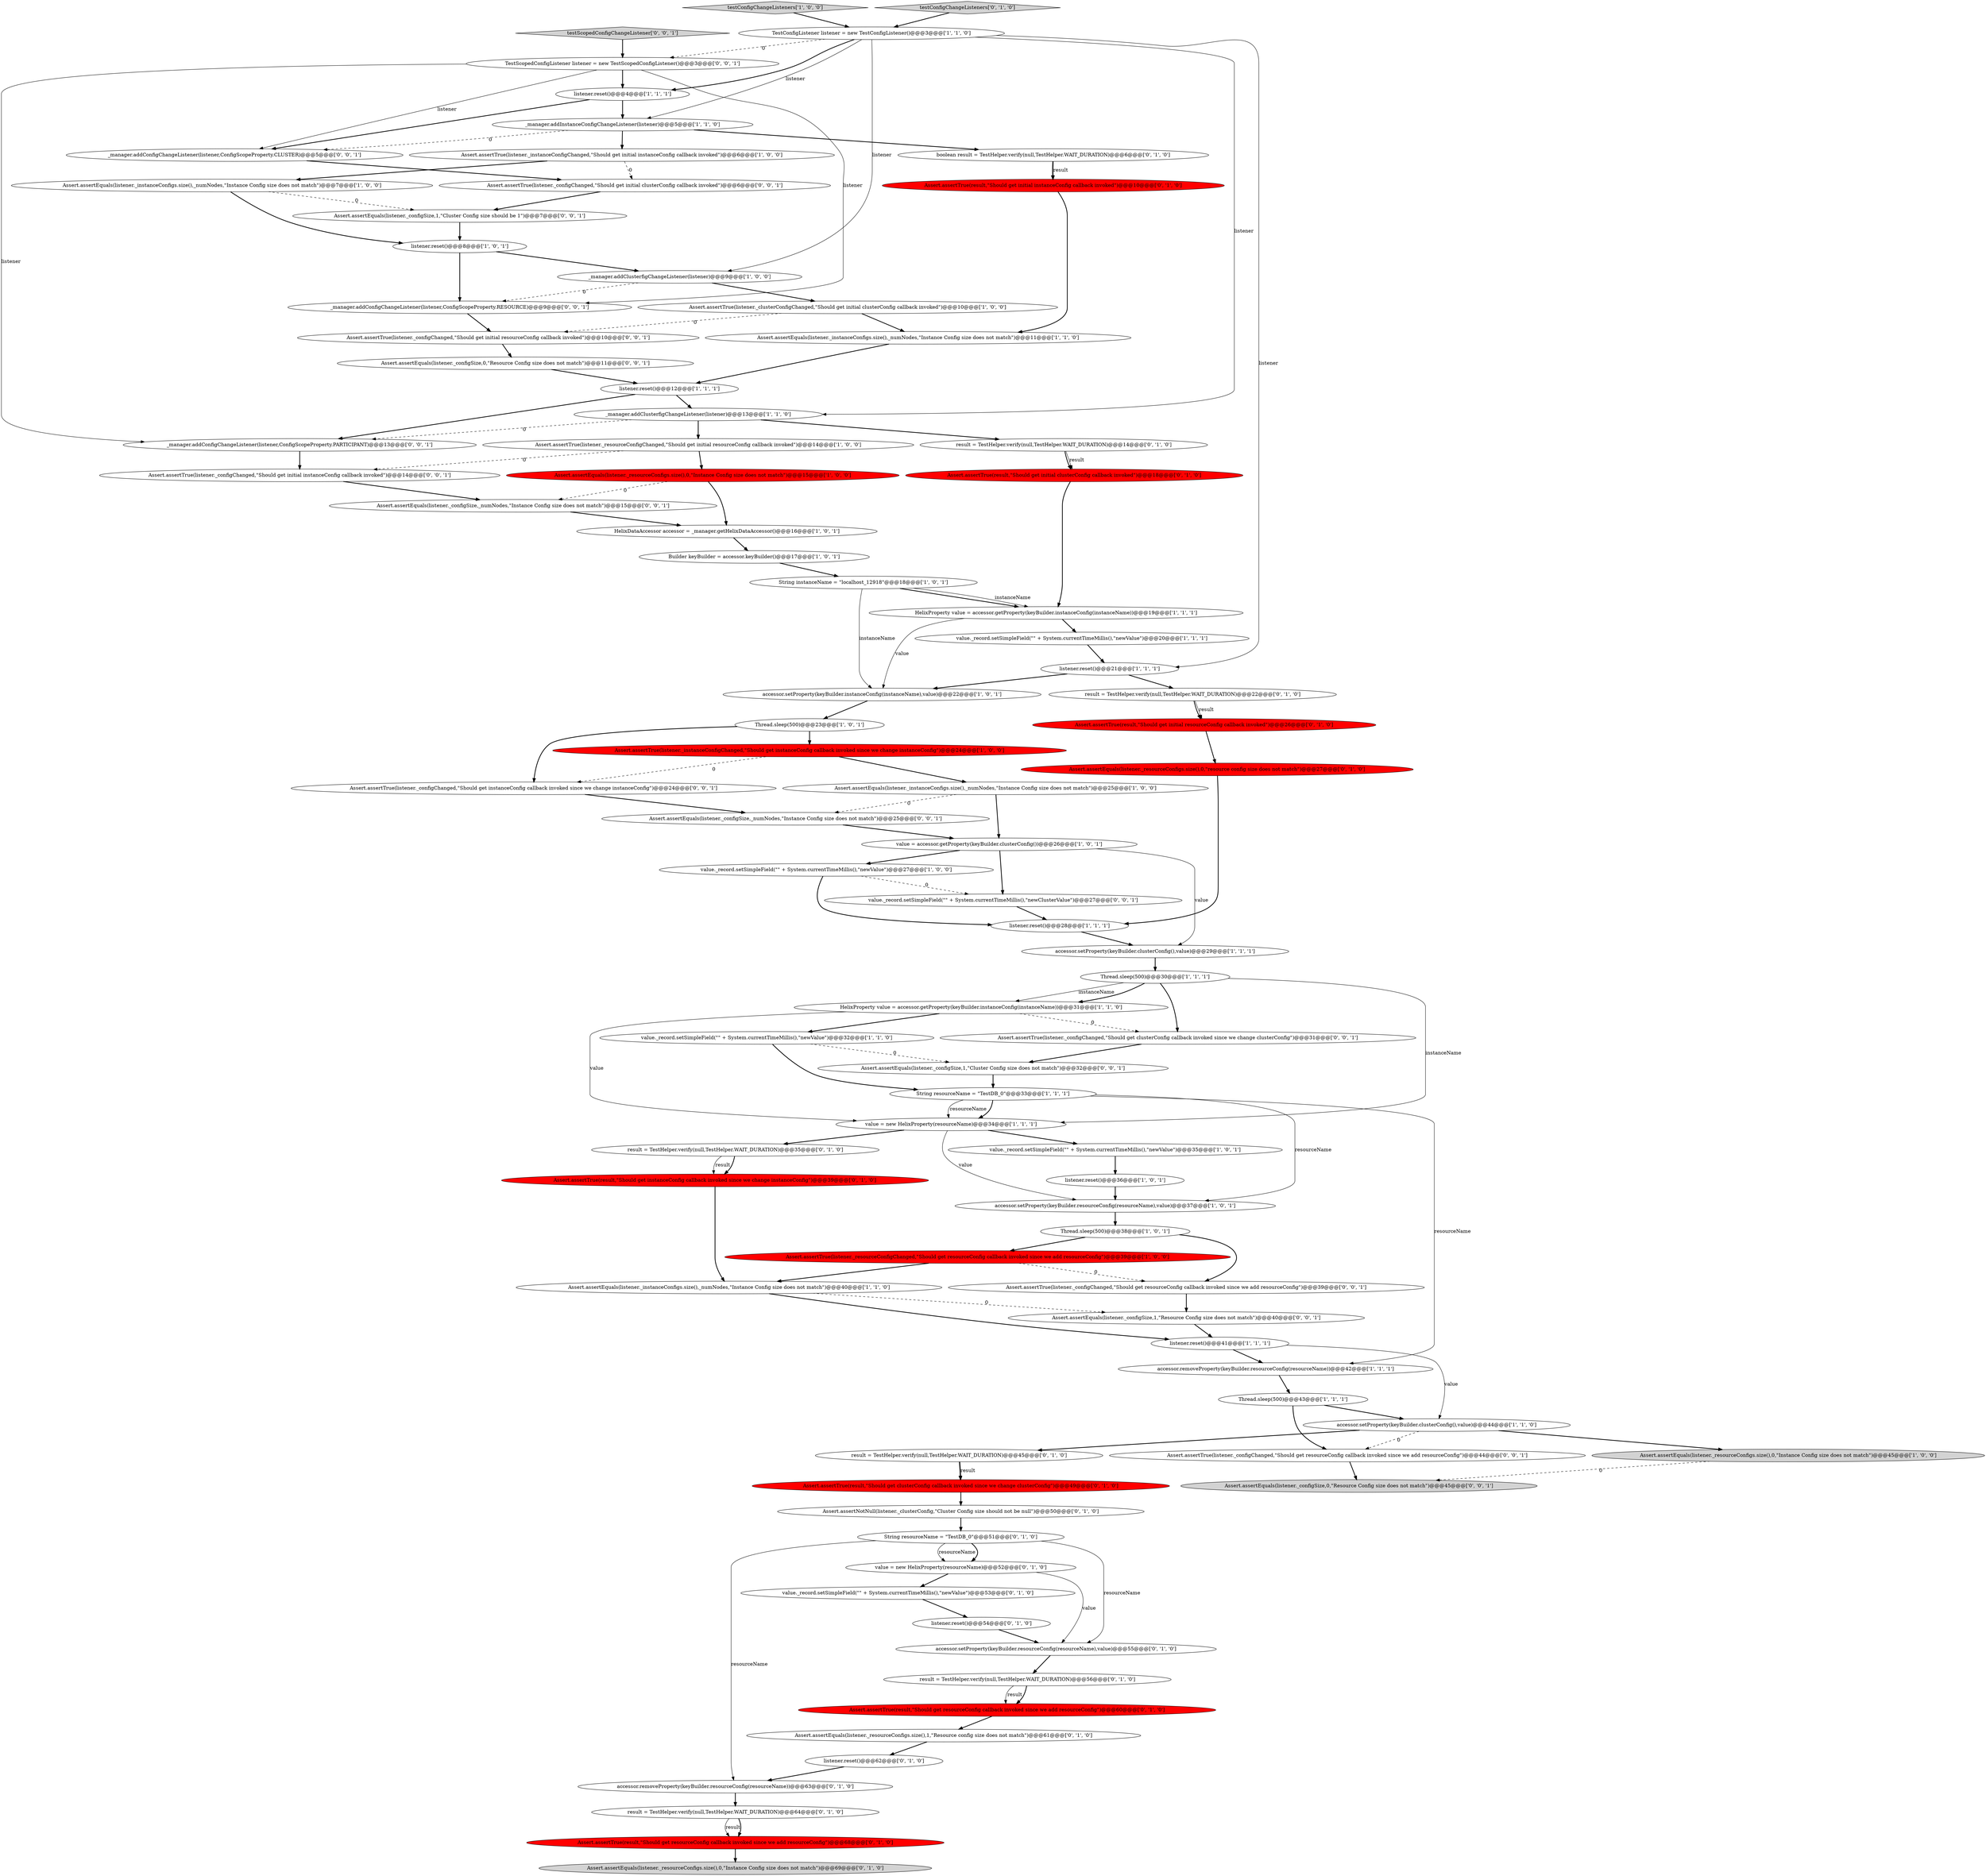 digraph {
31 [style = filled, label = "Assert.assertEquals(listener._instanceConfigs.size(),_numNodes,\"Instance Config size does not match\")@@@7@@@['1', '0', '0']", fillcolor = white, shape = ellipse image = "AAA0AAABBB1BBB"];
17 [style = filled, label = "listener.reset()@@@41@@@['1', '1', '1']", fillcolor = white, shape = ellipse image = "AAA0AAABBB1BBB"];
14 [style = filled, label = "accessor.removeProperty(keyBuilder.resourceConfig(resourceName))@@@42@@@['1', '1', '1']", fillcolor = white, shape = ellipse image = "AAA0AAABBB1BBB"];
70 [style = filled, label = "testScopedConfigChangeListener['0', '0', '1']", fillcolor = lightgray, shape = diamond image = "AAA0AAABBB3BBB"];
9 [style = filled, label = "HelixProperty value = accessor.getProperty(keyBuilder.instanceConfig(instanceName))@@@31@@@['1', '1', '0']", fillcolor = white, shape = ellipse image = "AAA0AAABBB1BBB"];
74 [style = filled, label = "Assert.assertEquals(listener._configSize,1,\"Cluster Config size should be 1\")@@@7@@@['0', '0', '1']", fillcolor = white, shape = ellipse image = "AAA0AAABBB3BBB"];
3 [style = filled, label = "Assert.assertTrue(listener._instanceConfigChanged,\"Should get instanceConfig callback invoked since we change instanceConfig\")@@@24@@@['1', '0', '0']", fillcolor = red, shape = ellipse image = "AAA1AAABBB1BBB"];
59 [style = filled, label = "String resourceName = \"TestDB_0\"@@@51@@@['0', '1', '0']", fillcolor = white, shape = ellipse image = "AAA0AAABBB2BBB"];
25 [style = filled, label = "Builder keyBuilder = accessor.keyBuilder()@@@17@@@['1', '0', '1']", fillcolor = white, shape = ellipse image = "AAA0AAABBB1BBB"];
81 [style = filled, label = "Assert.assertEquals(listener._configSize,0,\"Resource Config size does not match\")@@@11@@@['0', '0', '1']", fillcolor = white, shape = ellipse image = "AAA0AAABBB3BBB"];
45 [style = filled, label = "listener.reset()@@@54@@@['0', '1', '0']", fillcolor = white, shape = ellipse image = "AAA0AAABBB2BBB"];
7 [style = filled, label = "value = accessor.getProperty(keyBuilder.clusterConfig())@@@26@@@['1', '0', '1']", fillcolor = white, shape = ellipse image = "AAA0AAABBB1BBB"];
23 [style = filled, label = "Thread.sleep(500)@@@30@@@['1', '1', '1']", fillcolor = white, shape = ellipse image = "AAA0AAABBB1BBB"];
78 [style = filled, label = "Assert.assertEquals(listener._configSize,1,\"Resource Config size does not match\")@@@40@@@['0', '0', '1']", fillcolor = white, shape = ellipse image = "AAA0AAABBB3BBB"];
32 [style = filled, label = "listener.reset()@@@4@@@['1', '1', '1']", fillcolor = white, shape = ellipse image = "AAA0AAABBB1BBB"];
12 [style = filled, label = "Assert.assertEquals(listener._resourceConfigs.size(),0,\"Instance Config size does not match\")@@@15@@@['1', '0', '0']", fillcolor = red, shape = ellipse image = "AAA1AAABBB1BBB"];
27 [style = filled, label = "_manager.addClusterfigChangeListener(listener)@@@9@@@['1', '0', '0']", fillcolor = white, shape = ellipse image = "AAA0AAABBB1BBB"];
47 [style = filled, label = "result = TestHelper.verify(null,TestHelper.WAIT_DURATION)@@@45@@@['0', '1', '0']", fillcolor = white, shape = ellipse image = "AAA0AAABBB2BBB"];
52 [style = filled, label = "Assert.assertTrue(result,\"Should get instanceConfig callback invoked since we change instanceConfig\")@@@39@@@['0', '1', '0']", fillcolor = red, shape = ellipse image = "AAA1AAABBB2BBB"];
56 [style = filled, label = "Assert.assertEquals(listener._resourceConfigs.size(),0,\"Instance Config size does not match\")@@@69@@@['0', '1', '0']", fillcolor = lightgray, shape = ellipse image = "AAA0AAABBB2BBB"];
19 [style = filled, label = "String resourceName = \"TestDB_0\"@@@33@@@['1', '1', '1']", fillcolor = white, shape = ellipse image = "AAA0AAABBB1BBB"];
6 [style = filled, label = "Assert.assertEquals(listener._instanceConfigs.size(),_numNodes,\"Instance Config size does not match\")@@@40@@@['1', '1', '0']", fillcolor = white, shape = ellipse image = "AAA0AAABBB1BBB"];
55 [style = filled, label = "result = TestHelper.verify(null,TestHelper.WAIT_DURATION)@@@22@@@['0', '1', '0']", fillcolor = white, shape = ellipse image = "AAA0AAABBB2BBB"];
39 [style = filled, label = "value._record.setSimpleField(\"\" + System.currentTimeMillis(),\"newValue\")@@@27@@@['1', '0', '0']", fillcolor = white, shape = ellipse image = "AAA0AAABBB1BBB"];
53 [style = filled, label = "Assert.assertNotNull(listener._clusterConfig,\"Cluster Config size should not be null\")@@@50@@@['0', '1', '0']", fillcolor = white, shape = ellipse image = "AAA0AAABBB2BBB"];
4 [style = filled, label = "listener.reset()@@@28@@@['1', '1', '1']", fillcolor = white, shape = ellipse image = "AAA0AAABBB1BBB"];
36 [style = filled, label = "accessor.setProperty(keyBuilder.clusterConfig(),value)@@@44@@@['1', '1', '0']", fillcolor = white, shape = ellipse image = "AAA0AAABBB1BBB"];
83 [style = filled, label = "Assert.assertEquals(listener._configSize,0,\"Resource Config size does not match\")@@@45@@@['0', '0', '1']", fillcolor = lightgray, shape = ellipse image = "AAA0AAABBB3BBB"];
71 [style = filled, label = "TestScopedConfigListener listener = new TestScopedConfigListener()@@@3@@@['0', '0', '1']", fillcolor = white, shape = ellipse image = "AAA0AAABBB3BBB"];
8 [style = filled, label = "String instanceName = \"localhost_12918\"@@@18@@@['1', '0', '1']", fillcolor = white, shape = ellipse image = "AAA0AAABBB1BBB"];
18 [style = filled, label = "Thread.sleep(500)@@@23@@@['1', '0', '1']", fillcolor = white, shape = ellipse image = "AAA0AAABBB1BBB"];
37 [style = filled, label = "listener.reset()@@@12@@@['1', '1', '1']", fillcolor = white, shape = ellipse image = "AAA0AAABBB1BBB"];
68 [style = filled, label = "value = new HelixProperty(resourceName)@@@52@@@['0', '1', '0']", fillcolor = white, shape = ellipse image = "AAA0AAABBB2BBB"];
86 [style = filled, label = "_manager.addConfigChangeListener(listener,ConfigScopeProperty.CLUSTER)@@@5@@@['0', '0', '1']", fillcolor = white, shape = ellipse image = "AAA0AAABBB3BBB"];
11 [style = filled, label = "value = new HelixProperty(resourceName)@@@34@@@['1', '1', '1']", fillcolor = white, shape = ellipse image = "AAA0AAABBB1BBB"];
26 [style = filled, label = "listener.reset()@@@21@@@['1', '1', '1']", fillcolor = white, shape = ellipse image = "AAA0AAABBB1BBB"];
89 [style = filled, label = "Assert.assertTrue(listener._configChanged,\"Should get initial clusterConfig callback invoked\")@@@6@@@['0', '0', '1']", fillcolor = white, shape = ellipse image = "AAA0AAABBB3BBB"];
21 [style = filled, label = "value._record.setSimpleField(\"\" + System.currentTimeMillis(),\"newValue\")@@@35@@@['1', '0', '1']", fillcolor = white, shape = ellipse image = "AAA0AAABBB1BBB"];
72 [style = filled, label = "Assert.assertTrue(listener._configChanged,\"Should get clusterConfig callback invoked since we change clusterConfig\")@@@31@@@['0', '0', '1']", fillcolor = white, shape = ellipse image = "AAA0AAABBB3BBB"];
34 [style = filled, label = "Assert.assertEquals(listener._instanceConfigs.size(),_numNodes,\"Instance Config size does not match\")@@@11@@@['1', '1', '0']", fillcolor = white, shape = ellipse image = "AAA0AAABBB1BBB"];
64 [style = filled, label = "Assert.assertEquals(listener._resourceConfigs.size(),0,\"resource config size does not match\")@@@27@@@['0', '1', '0']", fillcolor = red, shape = ellipse image = "AAA1AAABBB2BBB"];
65 [style = filled, label = "boolean result = TestHelper.verify(null,TestHelper.WAIT_DURATION)@@@6@@@['0', '1', '0']", fillcolor = white, shape = ellipse image = "AAA0AAABBB2BBB"];
63 [style = filled, label = "Assert.assertTrue(result,\"Should get resourceConfig callback invoked since we add resourceConfig\")@@@60@@@['0', '1', '0']", fillcolor = red, shape = ellipse image = "AAA1AAABBB2BBB"];
20 [style = filled, label = "Assert.assertTrue(listener._resourceConfigChanged,\"Should get initial resourceConfig callback invoked\")@@@14@@@['1', '0', '0']", fillcolor = white, shape = ellipse image = "AAA0AAABBB1BBB"];
41 [style = filled, label = "Assert.assertTrue(listener._instanceConfigChanged,\"Should get initial instanceConfig callback invoked\")@@@6@@@['1', '0', '0']", fillcolor = white, shape = ellipse image = "AAA0AAABBB1BBB"];
49 [style = filled, label = "listener.reset()@@@62@@@['0', '1', '0']", fillcolor = white, shape = ellipse image = "AAA0AAABBB2BBB"];
33 [style = filled, label = "Assert.assertEquals(listener._instanceConfigs.size(),_numNodes,\"Instance Config size does not match\")@@@25@@@['1', '0', '0']", fillcolor = white, shape = ellipse image = "AAA0AAABBB1BBB"];
38 [style = filled, label = "Thread.sleep(500)@@@43@@@['1', '1', '1']", fillcolor = white, shape = ellipse image = "AAA0AAABBB1BBB"];
85 [style = filled, label = "Assert.assertTrue(listener._configChanged,\"Should get resourceConfig callback invoked since we add resourceConfig\")@@@44@@@['0', '0', '1']", fillcolor = white, shape = ellipse image = "AAA0AAABBB3BBB"];
57 [style = filled, label = "result = TestHelper.verify(null,TestHelper.WAIT_DURATION)@@@35@@@['0', '1', '0']", fillcolor = white, shape = ellipse image = "AAA0AAABBB2BBB"];
58 [style = filled, label = "accessor.setProperty(keyBuilder.resourceConfig(resourceName),value)@@@55@@@['0', '1', '0']", fillcolor = white, shape = ellipse image = "AAA0AAABBB2BBB"];
73 [style = filled, label = "Assert.assertEquals(listener._configSize,_numNodes,\"Instance Config size does not match\")@@@25@@@['0', '0', '1']", fillcolor = white, shape = ellipse image = "AAA0AAABBB3BBB"];
84 [style = filled, label = "Assert.assertTrue(listener._configChanged,\"Should get initial resourceConfig callback invoked\")@@@10@@@['0', '0', '1']", fillcolor = white, shape = ellipse image = "AAA0AAABBB3BBB"];
54 [style = filled, label = "Assert.assertTrue(result,\"Should get resourceConfig callback invoked since we add resourceConfig\")@@@68@@@['0', '1', '0']", fillcolor = red, shape = ellipse image = "AAA1AAABBB2BBB"];
35 [style = filled, label = "listener.reset()@@@36@@@['1', '0', '1']", fillcolor = white, shape = ellipse image = "AAA0AAABBB1BBB"];
77 [style = filled, label = "value._record.setSimpleField(\"\" + System.currentTimeMillis(),\"newClusterValue\")@@@27@@@['0', '0', '1']", fillcolor = white, shape = ellipse image = "AAA0AAABBB3BBB"];
82 [style = filled, label = "Assert.assertEquals(listener._configSize,1,\"Cluster Config size does not match\")@@@32@@@['0', '0', '1']", fillcolor = white, shape = ellipse image = "AAA0AAABBB3BBB"];
67 [style = filled, label = "Assert.assertTrue(result,\"Should get initial clusterConfig callback invoked\")@@@18@@@['0', '1', '0']", fillcolor = red, shape = ellipse image = "AAA1AAABBB2BBB"];
46 [style = filled, label = "Assert.assertTrue(result,\"Should get initial resourceConfig callback invoked\")@@@26@@@['0', '1', '0']", fillcolor = red, shape = ellipse image = "AAA1AAABBB2BBB"];
88 [style = filled, label = "Assert.assertTrue(listener._configChanged,\"Should get instanceConfig callback invoked since we change instanceConfig\")@@@24@@@['0', '0', '1']", fillcolor = white, shape = ellipse image = "AAA0AAABBB3BBB"];
1 [style = filled, label = "HelixProperty value = accessor.getProperty(keyBuilder.instanceConfig(instanceName))@@@19@@@['1', '1', '1']", fillcolor = white, shape = ellipse image = "AAA0AAABBB1BBB"];
69 [style = filled, label = "result = TestHelper.verify(null,TestHelper.WAIT_DURATION)@@@64@@@['0', '1', '0']", fillcolor = white, shape = ellipse image = "AAA0AAABBB2BBB"];
24 [style = filled, label = "Assert.assertEquals(listener._resourceConfigs.size(),0,\"Instance Config size does not match\")@@@45@@@['1', '0', '0']", fillcolor = lightgray, shape = ellipse image = "AAA0AAABBB1BBB"];
76 [style = filled, label = "_manager.addConfigChangeListener(listener,ConfigScopeProperty.PARTICIPANT)@@@13@@@['0', '0', '1']", fillcolor = white, shape = ellipse image = "AAA0AAABBB3BBB"];
42 [style = filled, label = "testConfigChangeListeners['1', '0', '0']", fillcolor = lightgray, shape = diamond image = "AAA0AAABBB1BBB"];
22 [style = filled, label = "Assert.assertTrue(listener._resourceConfigChanged,\"Should get resourceConfig callback invoked since we add resourceConfig\")@@@39@@@['1', '0', '0']", fillcolor = red, shape = ellipse image = "AAA1AAABBB1BBB"];
80 [style = filled, label = "Assert.assertTrue(listener._configChanged,\"Should get initial instanceConfig callback invoked\")@@@14@@@['0', '0', '1']", fillcolor = white, shape = ellipse image = "AAA0AAABBB3BBB"];
2 [style = filled, label = "accessor.setProperty(keyBuilder.instanceConfig(instanceName),value)@@@22@@@['1', '0', '1']", fillcolor = white, shape = ellipse image = "AAA0AAABBB1BBB"];
10 [style = filled, label = "value._record.setSimpleField(\"\" + System.currentTimeMillis(),\"newValue\")@@@32@@@['1', '1', '0']", fillcolor = white, shape = ellipse image = "AAA0AAABBB1BBB"];
60 [style = filled, label = "result = TestHelper.verify(null,TestHelper.WAIT_DURATION)@@@14@@@['0', '1', '0']", fillcolor = white, shape = ellipse image = "AAA0AAABBB2BBB"];
30 [style = filled, label = "_manager.addInstanceConfigChangeListener(listener)@@@5@@@['1', '1', '0']", fillcolor = white, shape = ellipse image = "AAA0AAABBB1BBB"];
48 [style = filled, label = "result = TestHelper.verify(null,TestHelper.WAIT_DURATION)@@@56@@@['0', '1', '0']", fillcolor = white, shape = ellipse image = "AAA0AAABBB2BBB"];
44 [style = filled, label = "accessor.removeProperty(keyBuilder.resourceConfig(resourceName))@@@63@@@['0', '1', '0']", fillcolor = white, shape = ellipse image = "AAA0AAABBB2BBB"];
61 [style = filled, label = "value._record.setSimpleField(\"\" + System.currentTimeMillis(),\"newValue\")@@@53@@@['0', '1', '0']", fillcolor = white, shape = ellipse image = "AAA0AAABBB2BBB"];
40 [style = filled, label = "Thread.sleep(500)@@@38@@@['1', '0', '1']", fillcolor = white, shape = ellipse image = "AAA0AAABBB1BBB"];
13 [style = filled, label = "listener.reset()@@@8@@@['1', '0', '1']", fillcolor = white, shape = ellipse image = "AAA0AAABBB1BBB"];
15 [style = filled, label = "accessor.setProperty(keyBuilder.clusterConfig(),value)@@@29@@@['1', '1', '1']", fillcolor = white, shape = ellipse image = "AAA0AAABBB1BBB"];
79 [style = filled, label = "Assert.assertTrue(listener._configChanged,\"Should get resourceConfig callback invoked since we add resourceConfig\")@@@39@@@['0', '0', '1']", fillcolor = white, shape = ellipse image = "AAA0AAABBB3BBB"];
5 [style = filled, label = "value._record.setSimpleField(\"\" + System.currentTimeMillis(),\"newValue\")@@@20@@@['1', '1', '1']", fillcolor = white, shape = ellipse image = "AAA0AAABBB1BBB"];
16 [style = filled, label = "Assert.assertTrue(listener._clusterConfigChanged,\"Should get initial clusterConfig callback invoked\")@@@10@@@['1', '0', '0']", fillcolor = white, shape = ellipse image = "AAA0AAABBB1BBB"];
62 [style = filled, label = "testConfigChangeListeners['0', '1', '0']", fillcolor = lightgray, shape = diamond image = "AAA0AAABBB2BBB"];
51 [style = filled, label = "Assert.assertTrue(result,\"Should get clusterConfig callback invoked since we change clusterConfig\")@@@49@@@['0', '1', '0']", fillcolor = red, shape = ellipse image = "AAA1AAABBB2BBB"];
66 [style = filled, label = "Assert.assertTrue(result,\"Should get initial instanceConfig callback invoked\")@@@10@@@['0', '1', '0']", fillcolor = red, shape = ellipse image = "AAA1AAABBB2BBB"];
0 [style = filled, label = "HelixDataAccessor accessor = _manager.getHelixDataAccessor()@@@16@@@['1', '0', '1']", fillcolor = white, shape = ellipse image = "AAA0AAABBB1BBB"];
43 [style = filled, label = "_manager.addClusterfigChangeListener(listener)@@@13@@@['1', '1', '0']", fillcolor = white, shape = ellipse image = "AAA0AAABBB1BBB"];
28 [style = filled, label = "TestConfigListener listener = new TestConfigListener()@@@3@@@['1', '1', '0']", fillcolor = white, shape = ellipse image = "AAA0AAABBB1BBB"];
75 [style = filled, label = "_manager.addConfigChangeListener(listener,ConfigScopeProperty.RESOURCE)@@@9@@@['0', '0', '1']", fillcolor = white, shape = ellipse image = "AAA0AAABBB3BBB"];
50 [style = filled, label = "Assert.assertEquals(listener._resourceConfigs.size(),1,\"Resource config size does not match\")@@@61@@@['0', '1', '0']", fillcolor = white, shape = ellipse image = "AAA0AAABBB2BBB"];
87 [style = filled, label = "Assert.assertEquals(listener._configSize,_numNodes,\"Instance Config size does not match\")@@@15@@@['0', '0', '1']", fillcolor = white, shape = ellipse image = "AAA0AAABBB3BBB"];
29 [style = filled, label = "accessor.setProperty(keyBuilder.resourceConfig(resourceName),value)@@@37@@@['1', '0', '1']", fillcolor = white, shape = ellipse image = "AAA0AAABBB1BBB"];
1->5 [style = bold, label=""];
61->45 [style = bold, label=""];
18->3 [style = bold, label=""];
54->56 [style = bold, label=""];
43->60 [style = bold, label=""];
19->14 [style = solid, label="resourceName"];
68->58 [style = solid, label="value"];
87->0 [style = bold, label=""];
10->19 [style = bold, label=""];
4->15 [style = bold, label=""];
51->53 [style = bold, label=""];
19->11 [style = bold, label=""];
9->11 [style = solid, label="value"];
9->10 [style = bold, label=""];
67->1 [style = bold, label=""];
72->82 [style = bold, label=""];
22->79 [style = dashed, label="0"];
8->1 [style = bold, label=""];
89->74 [style = bold, label=""];
30->65 [style = bold, label=""];
37->43 [style = bold, label=""];
38->85 [style = bold, label=""];
36->24 [style = bold, label=""];
6->78 [style = dashed, label="0"];
70->71 [style = bold, label=""];
0->25 [style = bold, label=""];
17->14 [style = bold, label=""];
23->11 [style = solid, label="instanceName"];
39->77 [style = dashed, label="0"];
47->51 [style = bold, label=""];
23->72 [style = bold, label=""];
40->22 [style = bold, label=""];
63->50 [style = bold, label=""];
21->35 [style = bold, label=""];
17->36 [style = solid, label="value"];
33->7 [style = bold, label=""];
28->27 [style = solid, label="listener"];
19->29 [style = solid, label="resourceName"];
12->87 [style = dashed, label="0"];
33->73 [style = dashed, label="0"];
81->37 [style = bold, label=""];
65->66 [style = solid, label="result"];
10->82 [style = dashed, label="0"];
30->41 [style = bold, label=""];
76->80 [style = bold, label=""];
16->34 [style = bold, label=""];
2->18 [style = bold, label=""];
28->30 [style = solid, label="listener"];
14->38 [style = bold, label=""];
65->66 [style = bold, label=""];
71->75 [style = solid, label="listener"];
3->33 [style = bold, label=""];
27->16 [style = bold, label=""];
39->4 [style = bold, label=""];
50->49 [style = bold, label=""];
36->85 [style = dashed, label="0"];
13->75 [style = bold, label=""];
8->1 [style = solid, label="instanceName"];
66->34 [style = bold, label=""];
59->68 [style = bold, label=""];
3->88 [style = dashed, label="0"];
18->88 [style = bold, label=""];
86->89 [style = bold, label=""];
40->79 [style = bold, label=""];
24->83 [style = dashed, label="0"];
23->9 [style = solid, label="instanceName"];
71->32 [style = bold, label=""];
28->71 [style = dashed, label="0"];
62->28 [style = bold, label=""];
29->40 [style = bold, label=""];
11->57 [style = bold, label=""];
7->15 [style = solid, label="value"];
82->19 [style = bold, label=""];
37->76 [style = bold, label=""];
22->6 [style = bold, label=""];
20->80 [style = dashed, label="0"];
6->17 [style = bold, label=""];
11->29 [style = solid, label="value"];
35->29 [style = bold, label=""];
43->76 [style = dashed, label="0"];
31->13 [style = bold, label=""];
11->21 [style = bold, label=""];
49->44 [style = bold, label=""];
43->20 [style = bold, label=""];
5->26 [style = bold, label=""];
28->43 [style = solid, label="listener"];
69->54 [style = solid, label="result"];
71->76 [style = solid, label="listener"];
73->7 [style = bold, label=""];
48->63 [style = solid, label="result"];
32->30 [style = bold, label=""];
7->77 [style = bold, label=""];
28->32 [style = bold, label=""];
27->75 [style = dashed, label="0"];
26->55 [style = bold, label=""];
77->4 [style = bold, label=""];
45->58 [style = bold, label=""];
44->69 [style = bold, label=""];
13->27 [style = bold, label=""];
58->48 [style = bold, label=""];
19->11 [style = solid, label="resourceName"];
7->39 [style = bold, label=""];
52->6 [style = bold, label=""];
9->72 [style = dashed, label="0"];
41->31 [style = bold, label=""];
42->28 [style = bold, label=""];
59->68 [style = solid, label="resourceName"];
64->4 [style = bold, label=""];
60->67 [style = solid, label="result"];
85->83 [style = bold, label=""];
30->86 [style = dashed, label="0"];
32->86 [style = bold, label=""];
41->89 [style = dashed, label="0"];
15->23 [style = bold, label=""];
59->58 [style = solid, label="resourceName"];
36->47 [style = bold, label=""];
46->64 [style = bold, label=""];
8->2 [style = solid, label="instanceName"];
75->84 [style = bold, label=""];
69->54 [style = bold, label=""];
80->87 [style = bold, label=""];
38->36 [style = bold, label=""];
71->86 [style = solid, label="listener"];
57->52 [style = solid, label="result"];
12->0 [style = bold, label=""];
55->46 [style = solid, label="result"];
16->84 [style = dashed, label="0"];
78->17 [style = bold, label=""];
57->52 [style = bold, label=""];
26->2 [style = bold, label=""];
60->67 [style = bold, label=""];
55->46 [style = bold, label=""];
53->59 [style = bold, label=""];
31->74 [style = dashed, label="0"];
34->37 [style = bold, label=""];
79->78 [style = bold, label=""];
1->2 [style = solid, label="value"];
20->12 [style = bold, label=""];
48->63 [style = bold, label=""];
25->8 [style = bold, label=""];
68->61 [style = bold, label=""];
84->81 [style = bold, label=""];
88->73 [style = bold, label=""];
23->9 [style = bold, label=""];
74->13 [style = bold, label=""];
28->26 [style = solid, label="listener"];
59->44 [style = solid, label="resourceName"];
47->51 [style = solid, label="result"];
}
